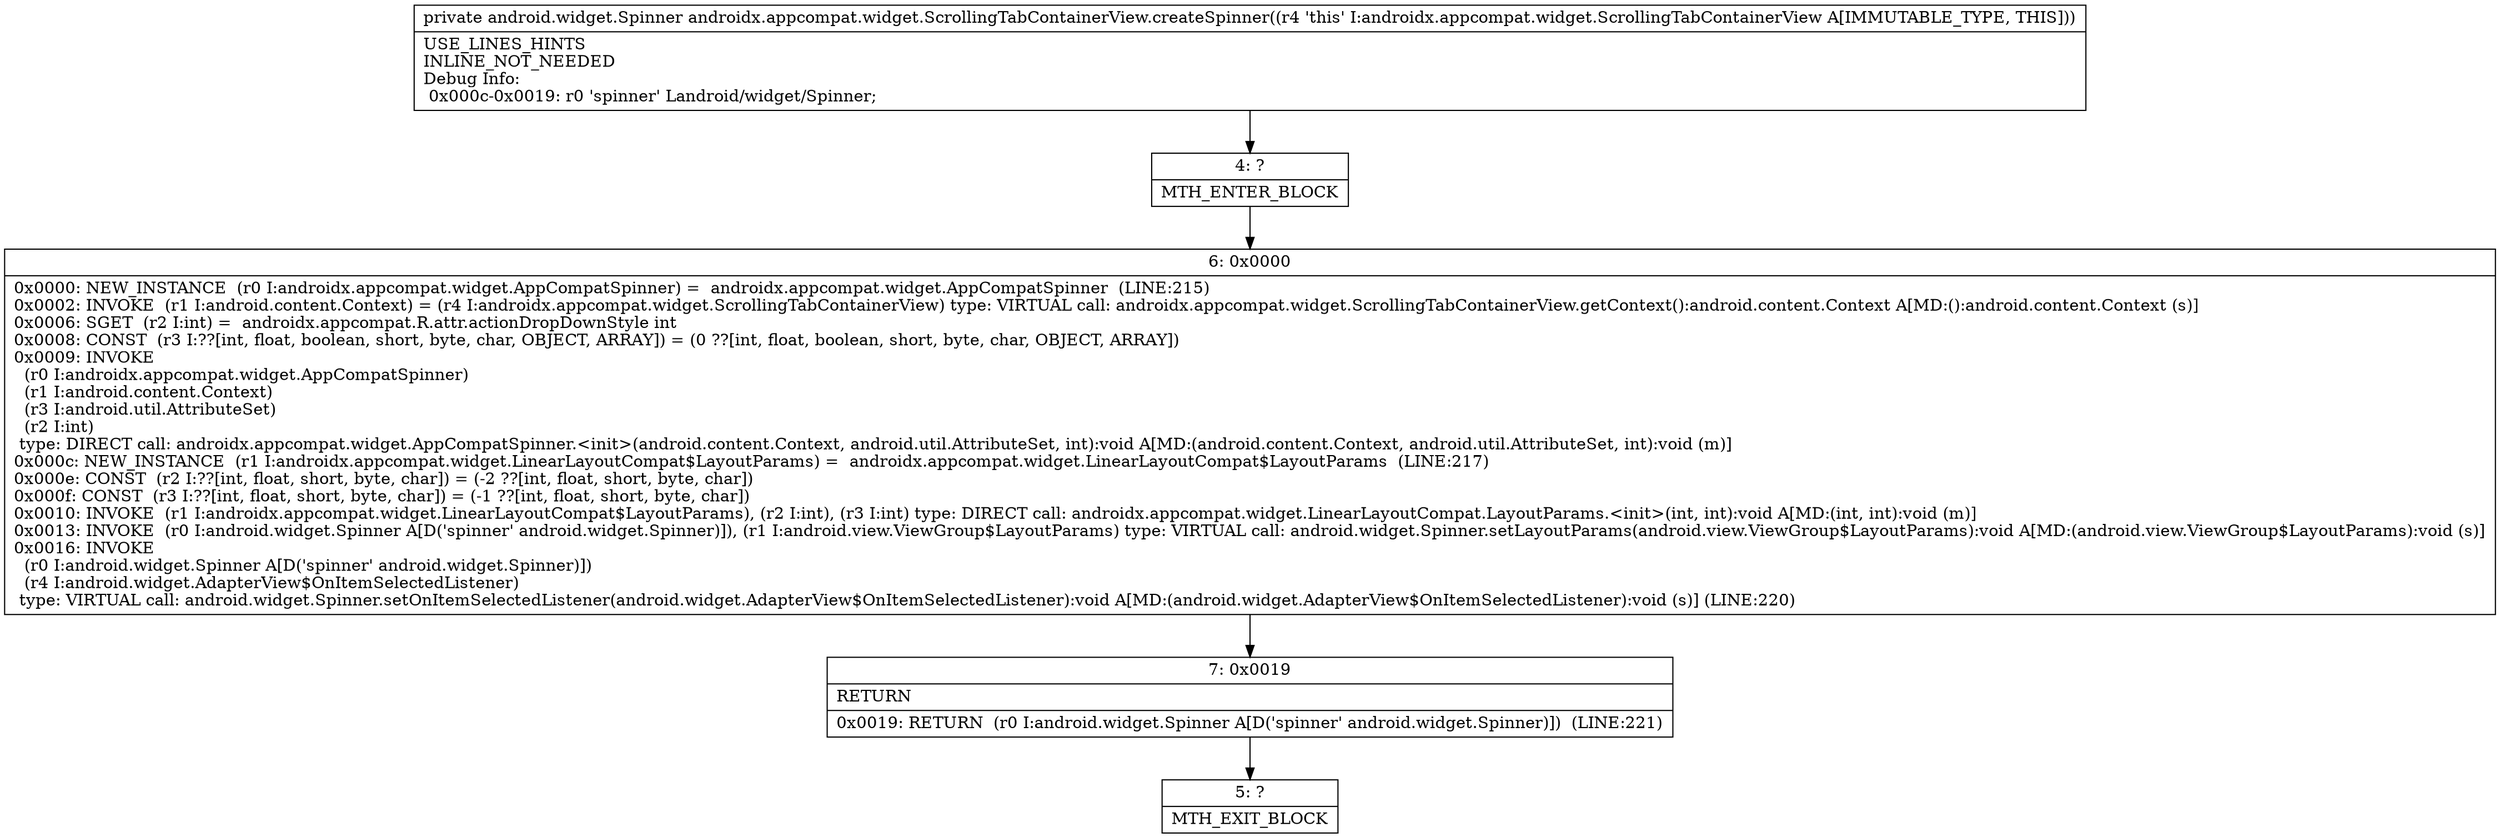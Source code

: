 digraph "CFG forandroidx.appcompat.widget.ScrollingTabContainerView.createSpinner()Landroid\/widget\/Spinner;" {
Node_4 [shape=record,label="{4\:\ ?|MTH_ENTER_BLOCK\l}"];
Node_6 [shape=record,label="{6\:\ 0x0000|0x0000: NEW_INSTANCE  (r0 I:androidx.appcompat.widget.AppCompatSpinner) =  androidx.appcompat.widget.AppCompatSpinner  (LINE:215)\l0x0002: INVOKE  (r1 I:android.content.Context) = (r4 I:androidx.appcompat.widget.ScrollingTabContainerView) type: VIRTUAL call: androidx.appcompat.widget.ScrollingTabContainerView.getContext():android.content.Context A[MD:():android.content.Context (s)]\l0x0006: SGET  (r2 I:int) =  androidx.appcompat.R.attr.actionDropDownStyle int \l0x0008: CONST  (r3 I:??[int, float, boolean, short, byte, char, OBJECT, ARRAY]) = (0 ??[int, float, boolean, short, byte, char, OBJECT, ARRAY]) \l0x0009: INVOKE  \l  (r0 I:androidx.appcompat.widget.AppCompatSpinner)\l  (r1 I:android.content.Context)\l  (r3 I:android.util.AttributeSet)\l  (r2 I:int)\l type: DIRECT call: androidx.appcompat.widget.AppCompatSpinner.\<init\>(android.content.Context, android.util.AttributeSet, int):void A[MD:(android.content.Context, android.util.AttributeSet, int):void (m)]\l0x000c: NEW_INSTANCE  (r1 I:androidx.appcompat.widget.LinearLayoutCompat$LayoutParams) =  androidx.appcompat.widget.LinearLayoutCompat$LayoutParams  (LINE:217)\l0x000e: CONST  (r2 I:??[int, float, short, byte, char]) = (\-2 ??[int, float, short, byte, char]) \l0x000f: CONST  (r3 I:??[int, float, short, byte, char]) = (\-1 ??[int, float, short, byte, char]) \l0x0010: INVOKE  (r1 I:androidx.appcompat.widget.LinearLayoutCompat$LayoutParams), (r2 I:int), (r3 I:int) type: DIRECT call: androidx.appcompat.widget.LinearLayoutCompat.LayoutParams.\<init\>(int, int):void A[MD:(int, int):void (m)]\l0x0013: INVOKE  (r0 I:android.widget.Spinner A[D('spinner' android.widget.Spinner)]), (r1 I:android.view.ViewGroup$LayoutParams) type: VIRTUAL call: android.widget.Spinner.setLayoutParams(android.view.ViewGroup$LayoutParams):void A[MD:(android.view.ViewGroup$LayoutParams):void (s)]\l0x0016: INVOKE  \l  (r0 I:android.widget.Spinner A[D('spinner' android.widget.Spinner)])\l  (r4 I:android.widget.AdapterView$OnItemSelectedListener)\l type: VIRTUAL call: android.widget.Spinner.setOnItemSelectedListener(android.widget.AdapterView$OnItemSelectedListener):void A[MD:(android.widget.AdapterView$OnItemSelectedListener):void (s)] (LINE:220)\l}"];
Node_7 [shape=record,label="{7\:\ 0x0019|RETURN\l|0x0019: RETURN  (r0 I:android.widget.Spinner A[D('spinner' android.widget.Spinner)])  (LINE:221)\l}"];
Node_5 [shape=record,label="{5\:\ ?|MTH_EXIT_BLOCK\l}"];
MethodNode[shape=record,label="{private android.widget.Spinner androidx.appcompat.widget.ScrollingTabContainerView.createSpinner((r4 'this' I:androidx.appcompat.widget.ScrollingTabContainerView A[IMMUTABLE_TYPE, THIS]))  | USE_LINES_HINTS\lINLINE_NOT_NEEDED\lDebug Info:\l  0x000c\-0x0019: r0 'spinner' Landroid\/widget\/Spinner;\l}"];
MethodNode -> Node_4;Node_4 -> Node_6;
Node_6 -> Node_7;
Node_7 -> Node_5;
}

